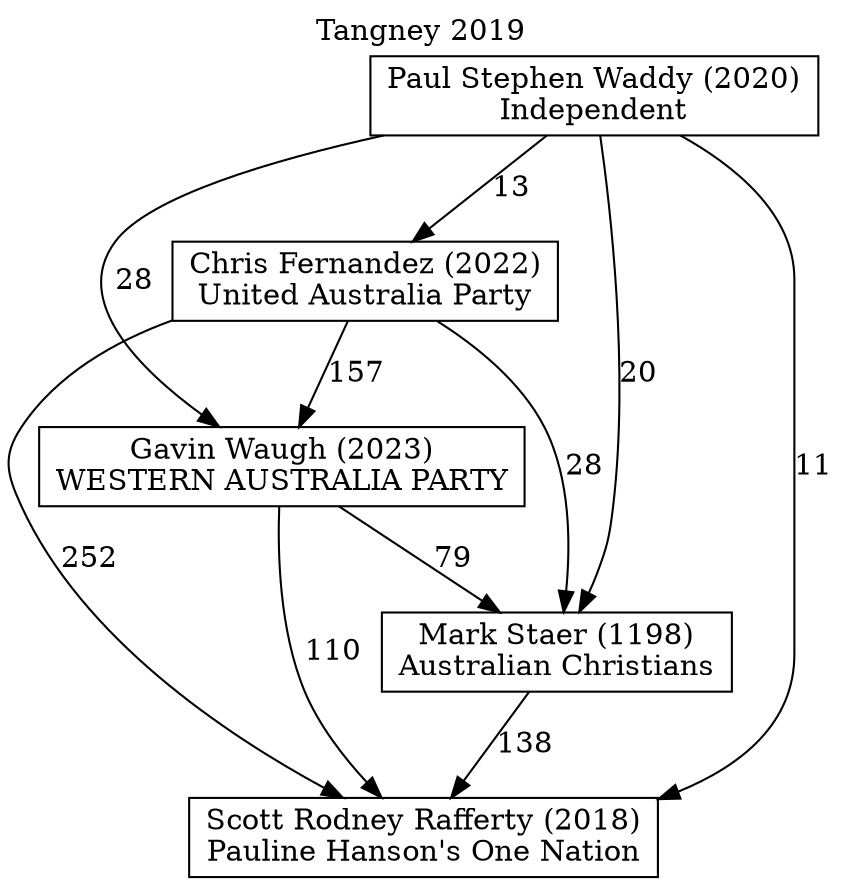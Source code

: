 // House preference flow
digraph "Scott Rodney Rafferty (2018)_Tangney_2019" {
	graph [label="Tangney 2019" labelloc=t mclimit=10]
	node [shape=box]
	"Scott Rodney Rafferty (2018)" [label="Scott Rodney Rafferty (2018)
Pauline Hanson's One Nation"]
	"Mark Staer (1198)" [label="Mark Staer (1198)
Australian Christians"]
	"Gavin Waugh (2023)" [label="Gavin Waugh (2023)
WESTERN AUSTRALIA PARTY"]
	"Chris Fernandez (2022)" [label="Chris Fernandez (2022)
United Australia Party"]
	"Paul Stephen Waddy (2020)" [label="Paul Stephen Waddy (2020)
Independent"]
	"Mark Staer (1198)" -> "Scott Rodney Rafferty (2018)" [label=138]
	"Gavin Waugh (2023)" -> "Mark Staer (1198)" [label=79]
	"Chris Fernandez (2022)" -> "Gavin Waugh (2023)" [label=157]
	"Paul Stephen Waddy (2020)" -> "Chris Fernandez (2022)" [label=13]
	"Gavin Waugh (2023)" -> "Scott Rodney Rafferty (2018)" [label=110]
	"Chris Fernandez (2022)" -> "Scott Rodney Rafferty (2018)" [label=252]
	"Paul Stephen Waddy (2020)" -> "Scott Rodney Rafferty (2018)" [label=11]
	"Paul Stephen Waddy (2020)" -> "Gavin Waugh (2023)" [label=28]
	"Chris Fernandez (2022)" -> "Mark Staer (1198)" [label=28]
	"Paul Stephen Waddy (2020)" -> "Mark Staer (1198)" [label=20]
}
